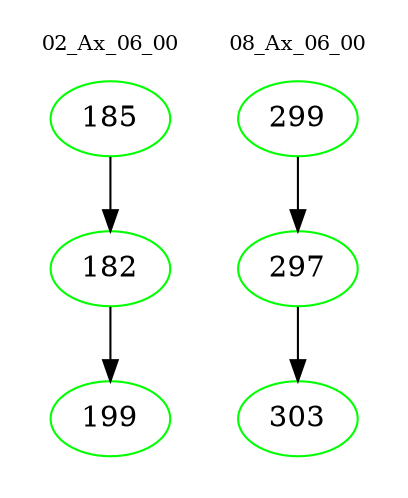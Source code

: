 digraph{
subgraph cluster_0 {
color = white
label = "02_Ax_06_00";
fontsize=10;
T0_185 [label="185", color="green"]
T0_185 -> T0_182 [color="black"]
T0_182 [label="182", color="green"]
T0_182 -> T0_199 [color="black"]
T0_199 [label="199", color="green"]
}
subgraph cluster_1 {
color = white
label = "08_Ax_06_00";
fontsize=10;
T1_299 [label="299", color="green"]
T1_299 -> T1_297 [color="black"]
T1_297 [label="297", color="green"]
T1_297 -> T1_303 [color="black"]
T1_303 [label="303", color="green"]
}
}

